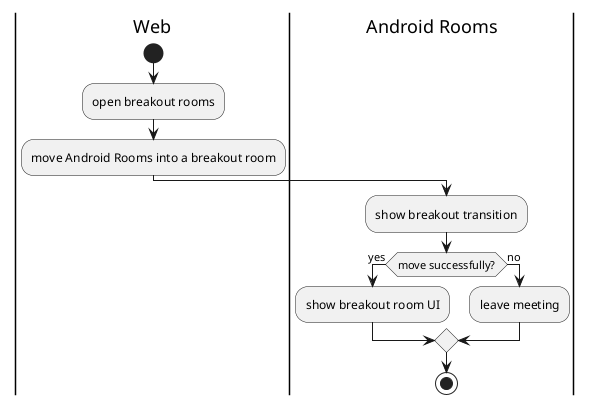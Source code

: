 @startuml
'https://plantuml.com/activity-diagram-beta
|Web|
start
:open breakout rooms;
:move Android Rooms into a breakout room;
|Android Rooms|
:show breakout transition;
if (move successfully?) then (yes)
  :show breakout room UI;
else (no)
  :leave meeting;
endif
stop

@enduml
